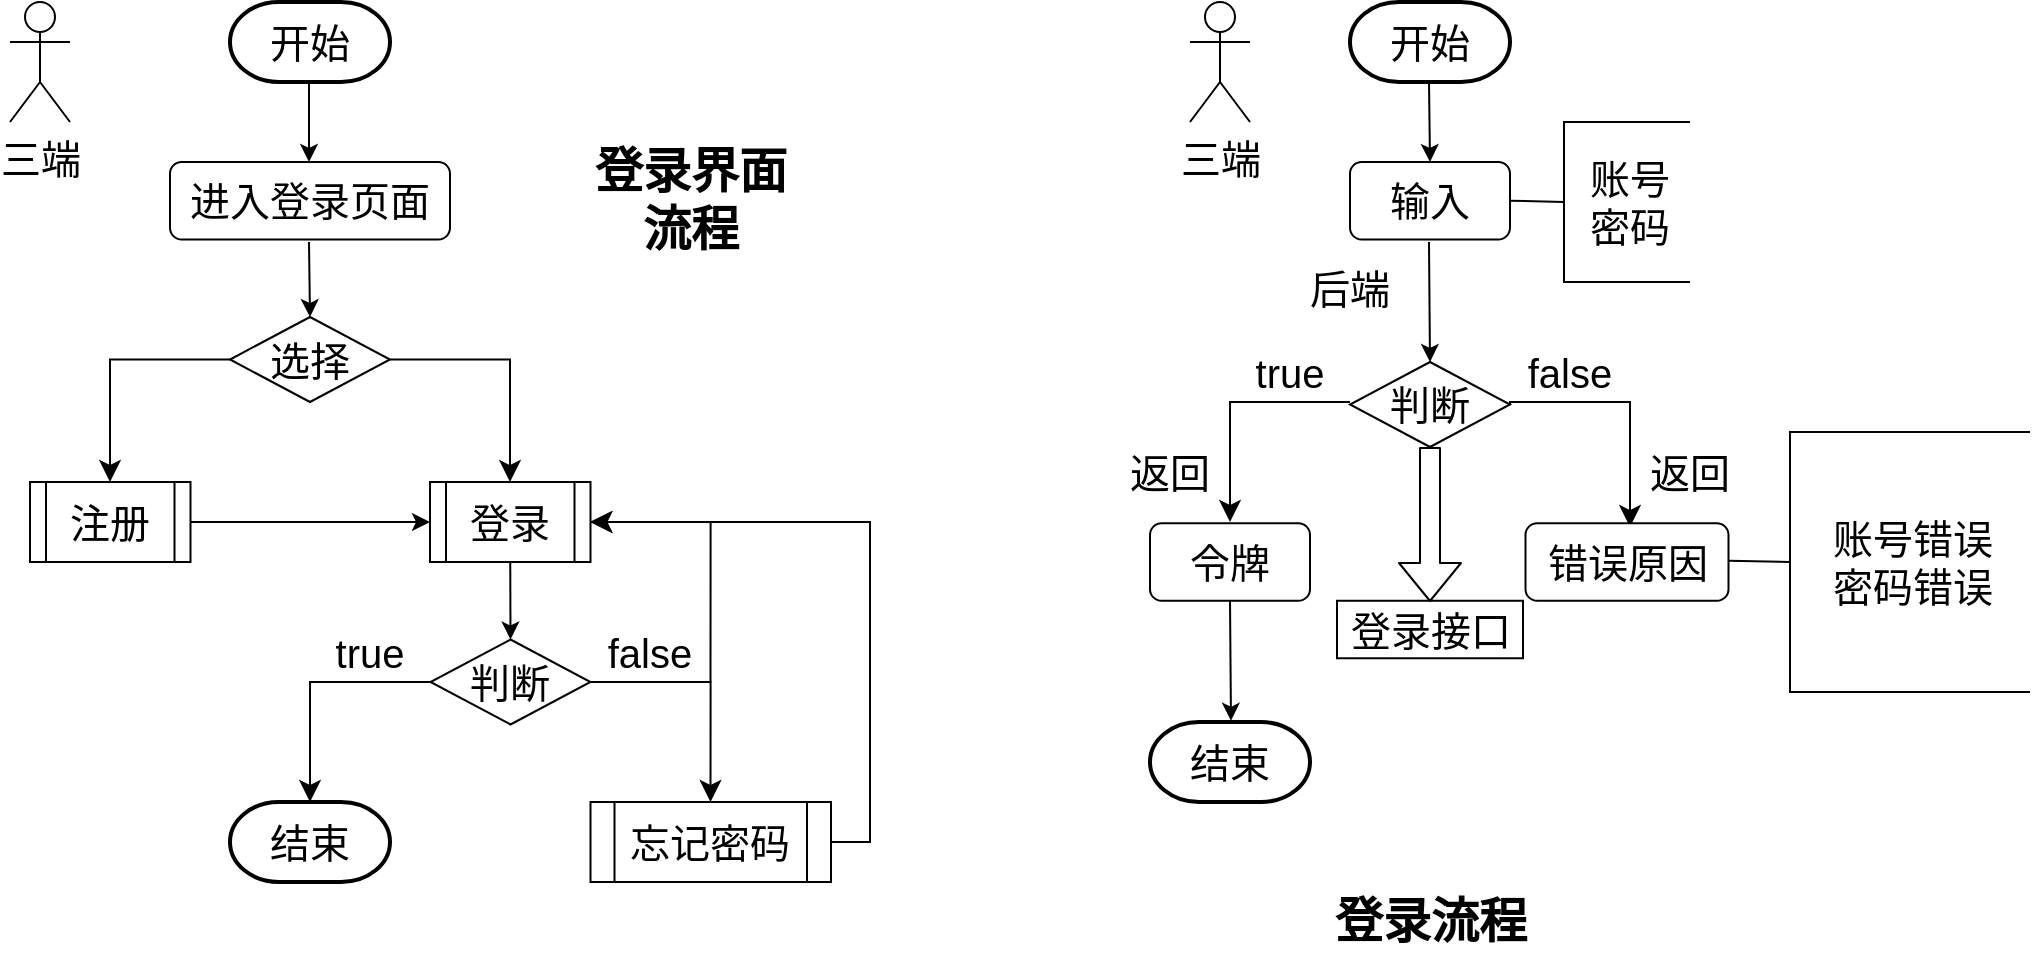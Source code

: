 <mxfile>
    <diagram id="X5SzS_FeevJv-DkIXQUU" name="第 1 页">
        <mxGraphModel dx="930" dy="659" grid="1" gridSize="10" guides="1" tooltips="1" connect="1" arrows="1" fold="1" page="1" pageScale="1" pageWidth="827" pageHeight="1169" math="0" shadow="0">
            <root>
                <mxCell id="0"/>
                <mxCell id="1" parent="0"/>
                <mxCell id="78" value="&lt;font style=&quot;font-size: 20px;&quot;&gt;三端&lt;/font&gt;" style="shape=umlActor;verticalLabelPosition=bottom;verticalAlign=top;html=1;outlineConnect=0;" parent="1" vertex="1">
                    <mxGeometry x="50" y="40" width="30" height="60" as="geometry"/>
                </mxCell>
                <mxCell id="103" value="开始" style="strokeWidth=2;html=1;shape=mxgraph.flowchart.terminator;whiteSpace=wrap;fontSize=20;" parent="1" vertex="1">
                    <mxGeometry x="160" y="40" width="80" height="40" as="geometry"/>
                </mxCell>
                <mxCell id="104" value="" style="endArrow=classic;html=1;fontSize=20;exitX=0.5;exitY=1;exitDx=0;exitDy=0;exitPerimeter=0;strokeWidth=1;" parent="1" edge="1">
                    <mxGeometry width="50" height="50" relative="1" as="geometry">
                        <mxPoint x="199.5" y="80" as="sourcePoint"/>
                        <mxPoint x="199.5" y="120" as="targetPoint"/>
                    </mxGeometry>
                </mxCell>
                <mxCell id="105" value="进入登录页面" style="rounded=1;whiteSpace=wrap;html=1;fontSize=20;" parent="1" vertex="1">
                    <mxGeometry x="130" y="120" width="140" height="38.75" as="geometry"/>
                </mxCell>
                <mxCell id="122" value="" style="endArrow=classic;html=1;fontSize=20;exitX=0.5;exitY=1;exitDx=0;exitDy=0;exitPerimeter=0;strokeWidth=1;entryX=0.5;entryY=0;entryDx=0;entryDy=0;" parent="1" target="123" edge="1">
                    <mxGeometry width="50" height="50" relative="1" as="geometry">
                        <mxPoint x="199.5" y="160" as="sourcePoint"/>
                        <mxPoint x="199.5" y="200" as="targetPoint"/>
                    </mxGeometry>
                </mxCell>
                <mxCell id="123" value="选择" style="rhombus;whiteSpace=wrap;html=1;fontSize=20;" parent="1" vertex="1">
                    <mxGeometry x="160" y="197.5" width="80" height="42.5" as="geometry"/>
                </mxCell>
                <mxCell id="126" value="" style="edgeStyle=segmentEdgeStyle;endArrow=classic;html=1;curved=0;rounded=0;endSize=8;startSize=8;strokeWidth=1;fontSize=20;exitX=0;exitY=0.5;exitDx=0;exitDy=0;" parent="1" source="123" edge="1">
                    <mxGeometry width="50" height="50" relative="1" as="geometry">
                        <mxPoint x="140" y="220" as="sourcePoint"/>
                        <mxPoint x="100" y="280" as="targetPoint"/>
                    </mxGeometry>
                </mxCell>
                <mxCell id="127" value="" style="edgeStyle=segmentEdgeStyle;endArrow=classic;html=1;curved=0;rounded=0;endSize=8;startSize=8;strokeWidth=1;fontSize=20;exitX=1;exitY=0.5;exitDx=0;exitDy=0;" parent="1" source="123" edge="1">
                    <mxGeometry width="50" height="50" relative="1" as="geometry">
                        <mxPoint x="260" y="200" as="sourcePoint"/>
                        <mxPoint x="300" y="280" as="targetPoint"/>
                    </mxGeometry>
                </mxCell>
                <mxCell id="128" value="&lt;font style=&quot;font-size: 20px;&quot;&gt;注册&lt;/font&gt;" style="shape=process;whiteSpace=wrap;html=1;backgroundOutline=1;" parent="1" vertex="1">
                    <mxGeometry x="60" y="280" width="80.25" height="40" as="geometry"/>
                </mxCell>
                <mxCell id="129" value="&lt;font style=&quot;font-size: 20px;&quot;&gt;登录&lt;/font&gt;" style="shape=process;whiteSpace=wrap;html=1;backgroundOutline=1;" parent="1" vertex="1">
                    <mxGeometry x="260" y="280" width="80.25" height="40" as="geometry"/>
                </mxCell>
                <mxCell id="130" value="" style="endArrow=classic;html=1;strokeWidth=1;fontSize=20;exitX=1;exitY=0.5;exitDx=0;exitDy=0;entryX=0;entryY=0.5;entryDx=0;entryDy=0;" parent="1" source="128" target="129" edge="1">
                    <mxGeometry width="50" height="50" relative="1" as="geometry">
                        <mxPoint x="400" y="360" as="sourcePoint"/>
                        <mxPoint x="450" y="310" as="targetPoint"/>
                    </mxGeometry>
                </mxCell>
                <mxCell id="131" value="" style="endArrow=classic;html=1;fontSize=20;strokeWidth=1;exitX=0.5;exitY=1;exitDx=0;exitDy=0;entryX=0.5;entryY=0;entryDx=0;entryDy=0;" parent="1" source="129" target="132" edge="1">
                    <mxGeometry width="50" height="50" relative="1" as="geometry">
                        <mxPoint x="310" y="330" as="sourcePoint"/>
                        <mxPoint x="300" y="360" as="targetPoint"/>
                    </mxGeometry>
                </mxCell>
                <mxCell id="132" value="判断" style="rhombus;whiteSpace=wrap;html=1;fontSize=20;" parent="1" vertex="1">
                    <mxGeometry x="260.25" y="358.75" width="80" height="42.5" as="geometry"/>
                </mxCell>
                <mxCell id="133" value="" style="edgeStyle=segmentEdgeStyle;endArrow=classic;html=1;curved=0;rounded=0;endSize=8;startSize=8;strokeWidth=1;fontSize=20;exitX=0;exitY=0.5;exitDx=0;exitDy=0;" parent="1" source="132" edge="1">
                    <mxGeometry width="50" height="50" relative="1" as="geometry">
                        <mxPoint x="260" y="378.75" as="sourcePoint"/>
                        <mxPoint x="200" y="440" as="targetPoint"/>
                    </mxGeometry>
                </mxCell>
                <mxCell id="134" value="" style="edgeStyle=segmentEdgeStyle;endArrow=classic;html=1;curved=0;rounded=0;endSize=8;startSize=8;strokeWidth=1;fontSize=20;exitX=1;exitY=0.5;exitDx=0;exitDy=0;" parent="1" source="132" edge="1">
                    <mxGeometry width="50" height="50" relative="1" as="geometry">
                        <mxPoint x="340.25" y="378.75" as="sourcePoint"/>
                        <mxPoint x="400.25" y="440" as="targetPoint"/>
                    </mxGeometry>
                </mxCell>
                <mxCell id="136" value="true" style="text;html=1;strokeColor=none;fillColor=none;align=center;verticalAlign=middle;whiteSpace=wrap;rounded=0;fontSize=20;" parent="1" vertex="1">
                    <mxGeometry x="200.25" y="350" width="60" height="30" as="geometry"/>
                </mxCell>
                <mxCell id="137" value="false" style="text;html=1;strokeColor=none;fillColor=none;align=center;verticalAlign=middle;whiteSpace=wrap;rounded=0;fontSize=20;" parent="1" vertex="1">
                    <mxGeometry x="340.25" y="350" width="60" height="30" as="geometry"/>
                </mxCell>
                <mxCell id="138" value="结束" style="strokeWidth=2;html=1;shape=mxgraph.flowchart.terminator;whiteSpace=wrap;fontSize=20;" parent="1" vertex="1">
                    <mxGeometry x="160" y="440" width="80" height="40" as="geometry"/>
                </mxCell>
                <mxCell id="139" value="&lt;font style=&quot;font-size: 20px;&quot;&gt;忘记密码&lt;/font&gt;" style="shape=process;whiteSpace=wrap;html=1;backgroundOutline=1;" parent="1" vertex="1">
                    <mxGeometry x="340.25" y="440" width="120.25" height="40" as="geometry"/>
                </mxCell>
                <mxCell id="140" value="" style="edgeStyle=segmentEdgeStyle;endArrow=classic;html=1;curved=0;rounded=0;endSize=8;startSize=8;strokeWidth=1;fontSize=20;exitX=1;exitY=1;exitDx=0;exitDy=0;" parent="1" source="137" edge="1">
                    <mxGeometry width="50" height="50" relative="1" as="geometry">
                        <mxPoint x="440.25" y="350" as="sourcePoint"/>
                        <mxPoint x="340.25" y="300" as="targetPoint"/>
                        <Array as="points">
                            <mxPoint x="400" y="300"/>
                        </Array>
                    </mxGeometry>
                </mxCell>
                <mxCell id="141" value="" style="edgeStyle=elbowEdgeStyle;elbow=horizontal;endArrow=classic;html=1;curved=0;rounded=0;endSize=8;startSize=8;strokeWidth=1;fontSize=20;" parent="1" edge="1">
                    <mxGeometry width="50" height="50" relative="1" as="geometry">
                        <mxPoint x="460.5" y="460" as="sourcePoint"/>
                        <mxPoint x="340" y="300" as="targetPoint"/>
                        <Array as="points">
                            <mxPoint x="480" y="380"/>
                        </Array>
                    </mxGeometry>
                </mxCell>
                <mxCell id="142" value="登录界面&lt;br&gt;流程" style="text;strokeColor=none;fillColor=none;html=1;fontSize=24;fontStyle=1;verticalAlign=middle;align=center;" parent="1" vertex="1">
                    <mxGeometry x="340.25" y="118.75" width="100" height="40" as="geometry"/>
                </mxCell>
                <mxCell id="144" value="&lt;font style=&quot;font-size: 20px;&quot;&gt;三端&lt;/font&gt;" style="shape=umlActor;verticalLabelPosition=bottom;verticalAlign=top;html=1;outlineConnect=0;" parent="1" vertex="1">
                    <mxGeometry x="640" y="40" width="30" height="60" as="geometry"/>
                </mxCell>
                <mxCell id="145" value="开始" style="strokeWidth=2;html=1;shape=mxgraph.flowchart.terminator;whiteSpace=wrap;fontSize=20;" parent="1" vertex="1">
                    <mxGeometry x="720" y="40" width="80" height="40" as="geometry"/>
                </mxCell>
                <mxCell id="146" value="" style="endArrow=classic;html=1;fontSize=20;strokeWidth=1;" parent="1" edge="1">
                    <mxGeometry width="50" height="50" relative="1" as="geometry">
                        <mxPoint x="759.5" y="80" as="sourcePoint"/>
                        <mxPoint x="760" y="120" as="targetPoint"/>
                    </mxGeometry>
                </mxCell>
                <mxCell id="147" value="输入" style="rounded=1;whiteSpace=wrap;html=1;fontSize=20;" parent="1" vertex="1">
                    <mxGeometry x="720" y="120" width="80" height="38.75" as="geometry"/>
                </mxCell>
                <mxCell id="148" value="" style="endArrow=classic;html=1;fontSize=20;strokeWidth=1;entryX=0.5;entryY=0;entryDx=0;entryDy=0;" parent="1" target="151" edge="1">
                    <mxGeometry width="50" height="50" relative="1" as="geometry">
                        <mxPoint x="759.5" y="160" as="sourcePoint"/>
                        <mxPoint x="760" y="250" as="targetPoint"/>
                    </mxGeometry>
                </mxCell>
                <mxCell id="151" value="判断" style="rhombus;whiteSpace=wrap;html=1;fontSize=20;" parent="1" vertex="1">
                    <mxGeometry x="720" y="220" width="80" height="42.5" as="geometry"/>
                </mxCell>
                <mxCell id="152" value="" style="edgeStyle=segmentEdgeStyle;endArrow=classic;html=1;curved=0;rounded=0;endSize=8;startSize=8;strokeWidth=1;fontSize=20;" parent="1" edge="1">
                    <mxGeometry width="50" height="50" relative="1" as="geometry">
                        <mxPoint x="720" y="240" as="sourcePoint"/>
                        <mxPoint x="660" y="300" as="targetPoint"/>
                    </mxGeometry>
                </mxCell>
                <mxCell id="153" value="" style="edgeStyle=segmentEdgeStyle;endArrow=classic;html=1;curved=0;rounded=0;endSize=8;startSize=8;strokeWidth=1;fontSize=20;exitX=1;exitY=0.5;exitDx=0;exitDy=0;" parent="1" edge="1">
                    <mxGeometry width="50" height="50" relative="1" as="geometry">
                        <mxPoint x="800" y="241.25" as="sourcePoint"/>
                        <mxPoint x="860" y="302.5" as="targetPoint"/>
                        <Array as="points">
                            <mxPoint x="800" y="240"/>
                            <mxPoint x="860" y="240"/>
                        </Array>
                    </mxGeometry>
                </mxCell>
                <mxCell id="154" value="后端" style="text;html=1;strokeColor=none;fillColor=none;align=center;verticalAlign=middle;whiteSpace=wrap;rounded=0;fontSize=20;" parent="1" vertex="1">
                    <mxGeometry x="690" y="167.5" width="60" height="30" as="geometry"/>
                </mxCell>
                <mxCell id="157" value="" style="strokeWidth=1;html=1;shape=mxgraph.flowchart.annotation_1;align=left;pointerEvents=1;fontSize=20;" parent="1" vertex="1">
                    <mxGeometry x="827" y="100" width="63" height="80" as="geometry"/>
                </mxCell>
                <mxCell id="158" value="" style="endArrow=none;html=1;strokeWidth=1;fontSize=20;entryX=1;entryY=0.5;entryDx=0;entryDy=0;exitX=0;exitY=0.5;exitDx=0;exitDy=0;exitPerimeter=0;" parent="1" source="157" target="147" edge="1">
                    <mxGeometry width="50" height="50" relative="1" as="geometry">
                        <mxPoint x="540" y="340" as="sourcePoint"/>
                        <mxPoint x="590" y="290" as="targetPoint"/>
                    </mxGeometry>
                </mxCell>
                <mxCell id="159" value="账号&lt;br&gt;密码" style="text;html=1;strokeColor=none;fillColor=none;align=center;verticalAlign=middle;whiteSpace=wrap;rounded=0;strokeWidth=1;fontSize=20;" parent="1" vertex="1">
                    <mxGeometry x="830" y="115" width="60" height="50" as="geometry"/>
                </mxCell>
                <mxCell id="160" value="登录流程" style="text;strokeColor=none;fillColor=none;html=1;fontSize=24;fontStyle=1;verticalAlign=middle;align=center;" parent="1" vertex="1">
                    <mxGeometry x="710" y="480" width="100" height="40" as="geometry"/>
                </mxCell>
                <mxCell id="161" value="true" style="text;html=1;strokeColor=none;fillColor=none;align=center;verticalAlign=middle;whiteSpace=wrap;rounded=0;fontSize=20;" parent="1" vertex="1">
                    <mxGeometry x="660" y="210" width="60" height="30" as="geometry"/>
                </mxCell>
                <mxCell id="162" value="false" style="text;html=1;strokeColor=none;fillColor=none;align=center;verticalAlign=middle;whiteSpace=wrap;rounded=0;fontSize=20;" parent="1" vertex="1">
                    <mxGeometry x="800" y="210" width="60" height="30" as="geometry"/>
                </mxCell>
                <mxCell id="163" value="结束" style="strokeWidth=2;html=1;shape=mxgraph.flowchart.terminator;whiteSpace=wrap;fontSize=20;" parent="1" vertex="1">
                    <mxGeometry x="620" y="400" width="80" height="40" as="geometry"/>
                </mxCell>
                <mxCell id="164" value="错误原因" style="rounded=1;whiteSpace=wrap;html=1;fontSize=20;" parent="1" vertex="1">
                    <mxGeometry x="807.75" y="300.63" width="101.5" height="38.75" as="geometry"/>
                </mxCell>
                <mxCell id="165" value="返回" style="text;html=1;strokeColor=none;fillColor=none;align=center;verticalAlign=middle;whiteSpace=wrap;rounded=0;fontSize=20;" parent="1" vertex="1">
                    <mxGeometry x="860" y="260" width="60" height="30" as="geometry"/>
                </mxCell>
                <mxCell id="166" value="" style="strokeWidth=1;html=1;shape=mxgraph.flowchart.annotation_1;align=left;pointerEvents=1;fontSize=20;" parent="1" vertex="1">
                    <mxGeometry x="940" y="255.01" width="120" height="129.99" as="geometry"/>
                </mxCell>
                <mxCell id="167" value="" style="endArrow=none;html=1;strokeWidth=1;fontSize=20;entryX=1;entryY=0.5;entryDx=0;entryDy=0;exitX=0;exitY=0.5;exitDx=0;exitDy=0;exitPerimeter=0;" parent="1" source="166" edge="1">
                    <mxGeometry width="50" height="50" relative="1" as="geometry">
                        <mxPoint x="649.25" y="520.01" as="sourcePoint"/>
                        <mxPoint x="909.25" y="319.385" as="targetPoint"/>
                    </mxGeometry>
                </mxCell>
                <mxCell id="168" value="账号错误&lt;br&gt;密码错误" style="text;html=1;strokeColor=none;fillColor=none;align=center;verticalAlign=middle;whiteSpace=wrap;rounded=0;strokeWidth=1;fontSize=20;" parent="1" vertex="1">
                    <mxGeometry x="943" y="270.01" width="117" height="99.99" as="geometry"/>
                </mxCell>
                <mxCell id="169" value="返回" style="text;html=1;strokeColor=none;fillColor=none;align=center;verticalAlign=middle;whiteSpace=wrap;rounded=0;fontSize=20;" parent="1" vertex="1">
                    <mxGeometry x="600" y="260" width="60" height="30" as="geometry"/>
                </mxCell>
                <mxCell id="170" value="令牌" style="rounded=1;whiteSpace=wrap;html=1;fontSize=20;" parent="1" vertex="1">
                    <mxGeometry x="620" y="300.63" width="80" height="38.75" as="geometry"/>
                </mxCell>
                <mxCell id="171" value="" style="endArrow=classic;html=1;fontSize=20;strokeWidth=1;entryX=0.5;entryY=0;entryDx=0;entryDy=0;" parent="1" edge="1">
                    <mxGeometry width="50" height="50" relative="1" as="geometry">
                        <mxPoint x="660" y="339.38" as="sourcePoint"/>
                        <mxPoint x="660.5" y="399.38" as="targetPoint"/>
                    </mxGeometry>
                </mxCell>
                <mxCell id="172" value="" style="shape=flexArrow;endArrow=classic;html=1;" edge="1" parent="1" source="151">
                    <mxGeometry width="50" height="50" relative="1" as="geometry">
                        <mxPoint x="710" y="360" as="sourcePoint"/>
                        <mxPoint x="760" y="340" as="targetPoint"/>
                    </mxGeometry>
                </mxCell>
                <mxCell id="173" value="&lt;font style=&quot;font-size: 20px;&quot;&gt;登录接口&lt;/font&gt;" style="rounded=0;whiteSpace=wrap;html=1;fillColor=none;" vertex="1" parent="1">
                    <mxGeometry x="713.5" y="339.38" width="93" height="28.75" as="geometry"/>
                </mxCell>
            </root>
        </mxGraphModel>
    </diagram>
</mxfile>